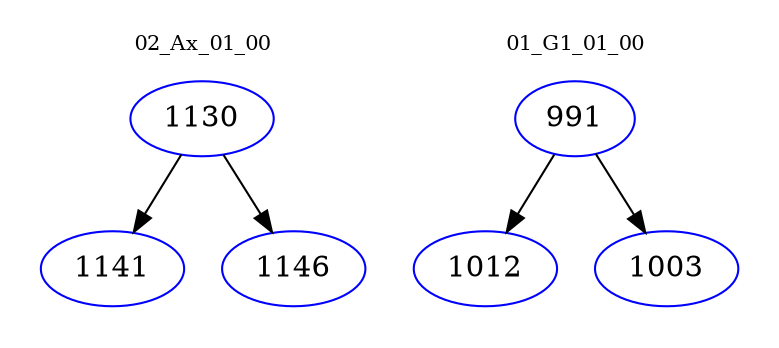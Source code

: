 digraph{
subgraph cluster_0 {
color = white
label = "02_Ax_01_00";
fontsize=10;
T0_1130 [label="1130", color="blue"]
T0_1130 -> T0_1141 [color="black"]
T0_1141 [label="1141", color="blue"]
T0_1130 -> T0_1146 [color="black"]
T0_1146 [label="1146", color="blue"]
}
subgraph cluster_1 {
color = white
label = "01_G1_01_00";
fontsize=10;
T1_991 [label="991", color="blue"]
T1_991 -> T1_1012 [color="black"]
T1_1012 [label="1012", color="blue"]
T1_991 -> T1_1003 [color="black"]
T1_1003 [label="1003", color="blue"]
}
}
